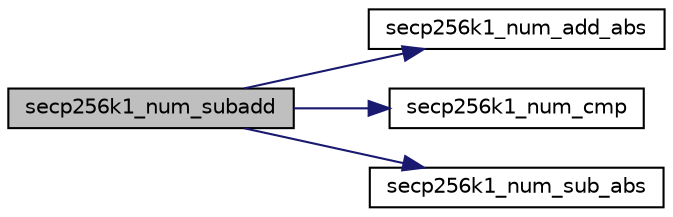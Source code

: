 digraph "secp256k1_num_subadd"
{
  edge [fontname="Helvetica",fontsize="10",labelfontname="Helvetica",labelfontsize="10"];
  node [fontname="Helvetica",fontsize="10",shape=record];
  rankdir="LR";
  Node56 [label="secp256k1_num_subadd",height=0.2,width=0.4,color="black", fillcolor="grey75", style="filled", fontcolor="black"];
  Node56 -> Node57 [color="midnightblue",fontsize="10",style="solid",fontname="Helvetica"];
  Node57 [label="secp256k1_num_add_abs",height=0.2,width=0.4,color="black", fillcolor="white", style="filled",URL="$d2/da2/num__gmp__impl_8h.html#a3f041b2b8c554b6cbd276467e5b8351e"];
  Node56 -> Node58 [color="midnightblue",fontsize="10",style="solid",fontname="Helvetica"];
  Node58 [label="secp256k1_num_cmp",height=0.2,width=0.4,color="black", fillcolor="white", style="filled",URL="$d2/da2/num__gmp__impl_8h.html#a2ede1c020471b52d634890089c5374be"];
  Node56 -> Node59 [color="midnightblue",fontsize="10",style="solid",fontname="Helvetica"];
  Node59 [label="secp256k1_num_sub_abs",height=0.2,width=0.4,color="black", fillcolor="white", style="filled",URL="$d2/da2/num__gmp__impl_8h.html#ab91615231aec0531471a43b9390421c1"];
}
